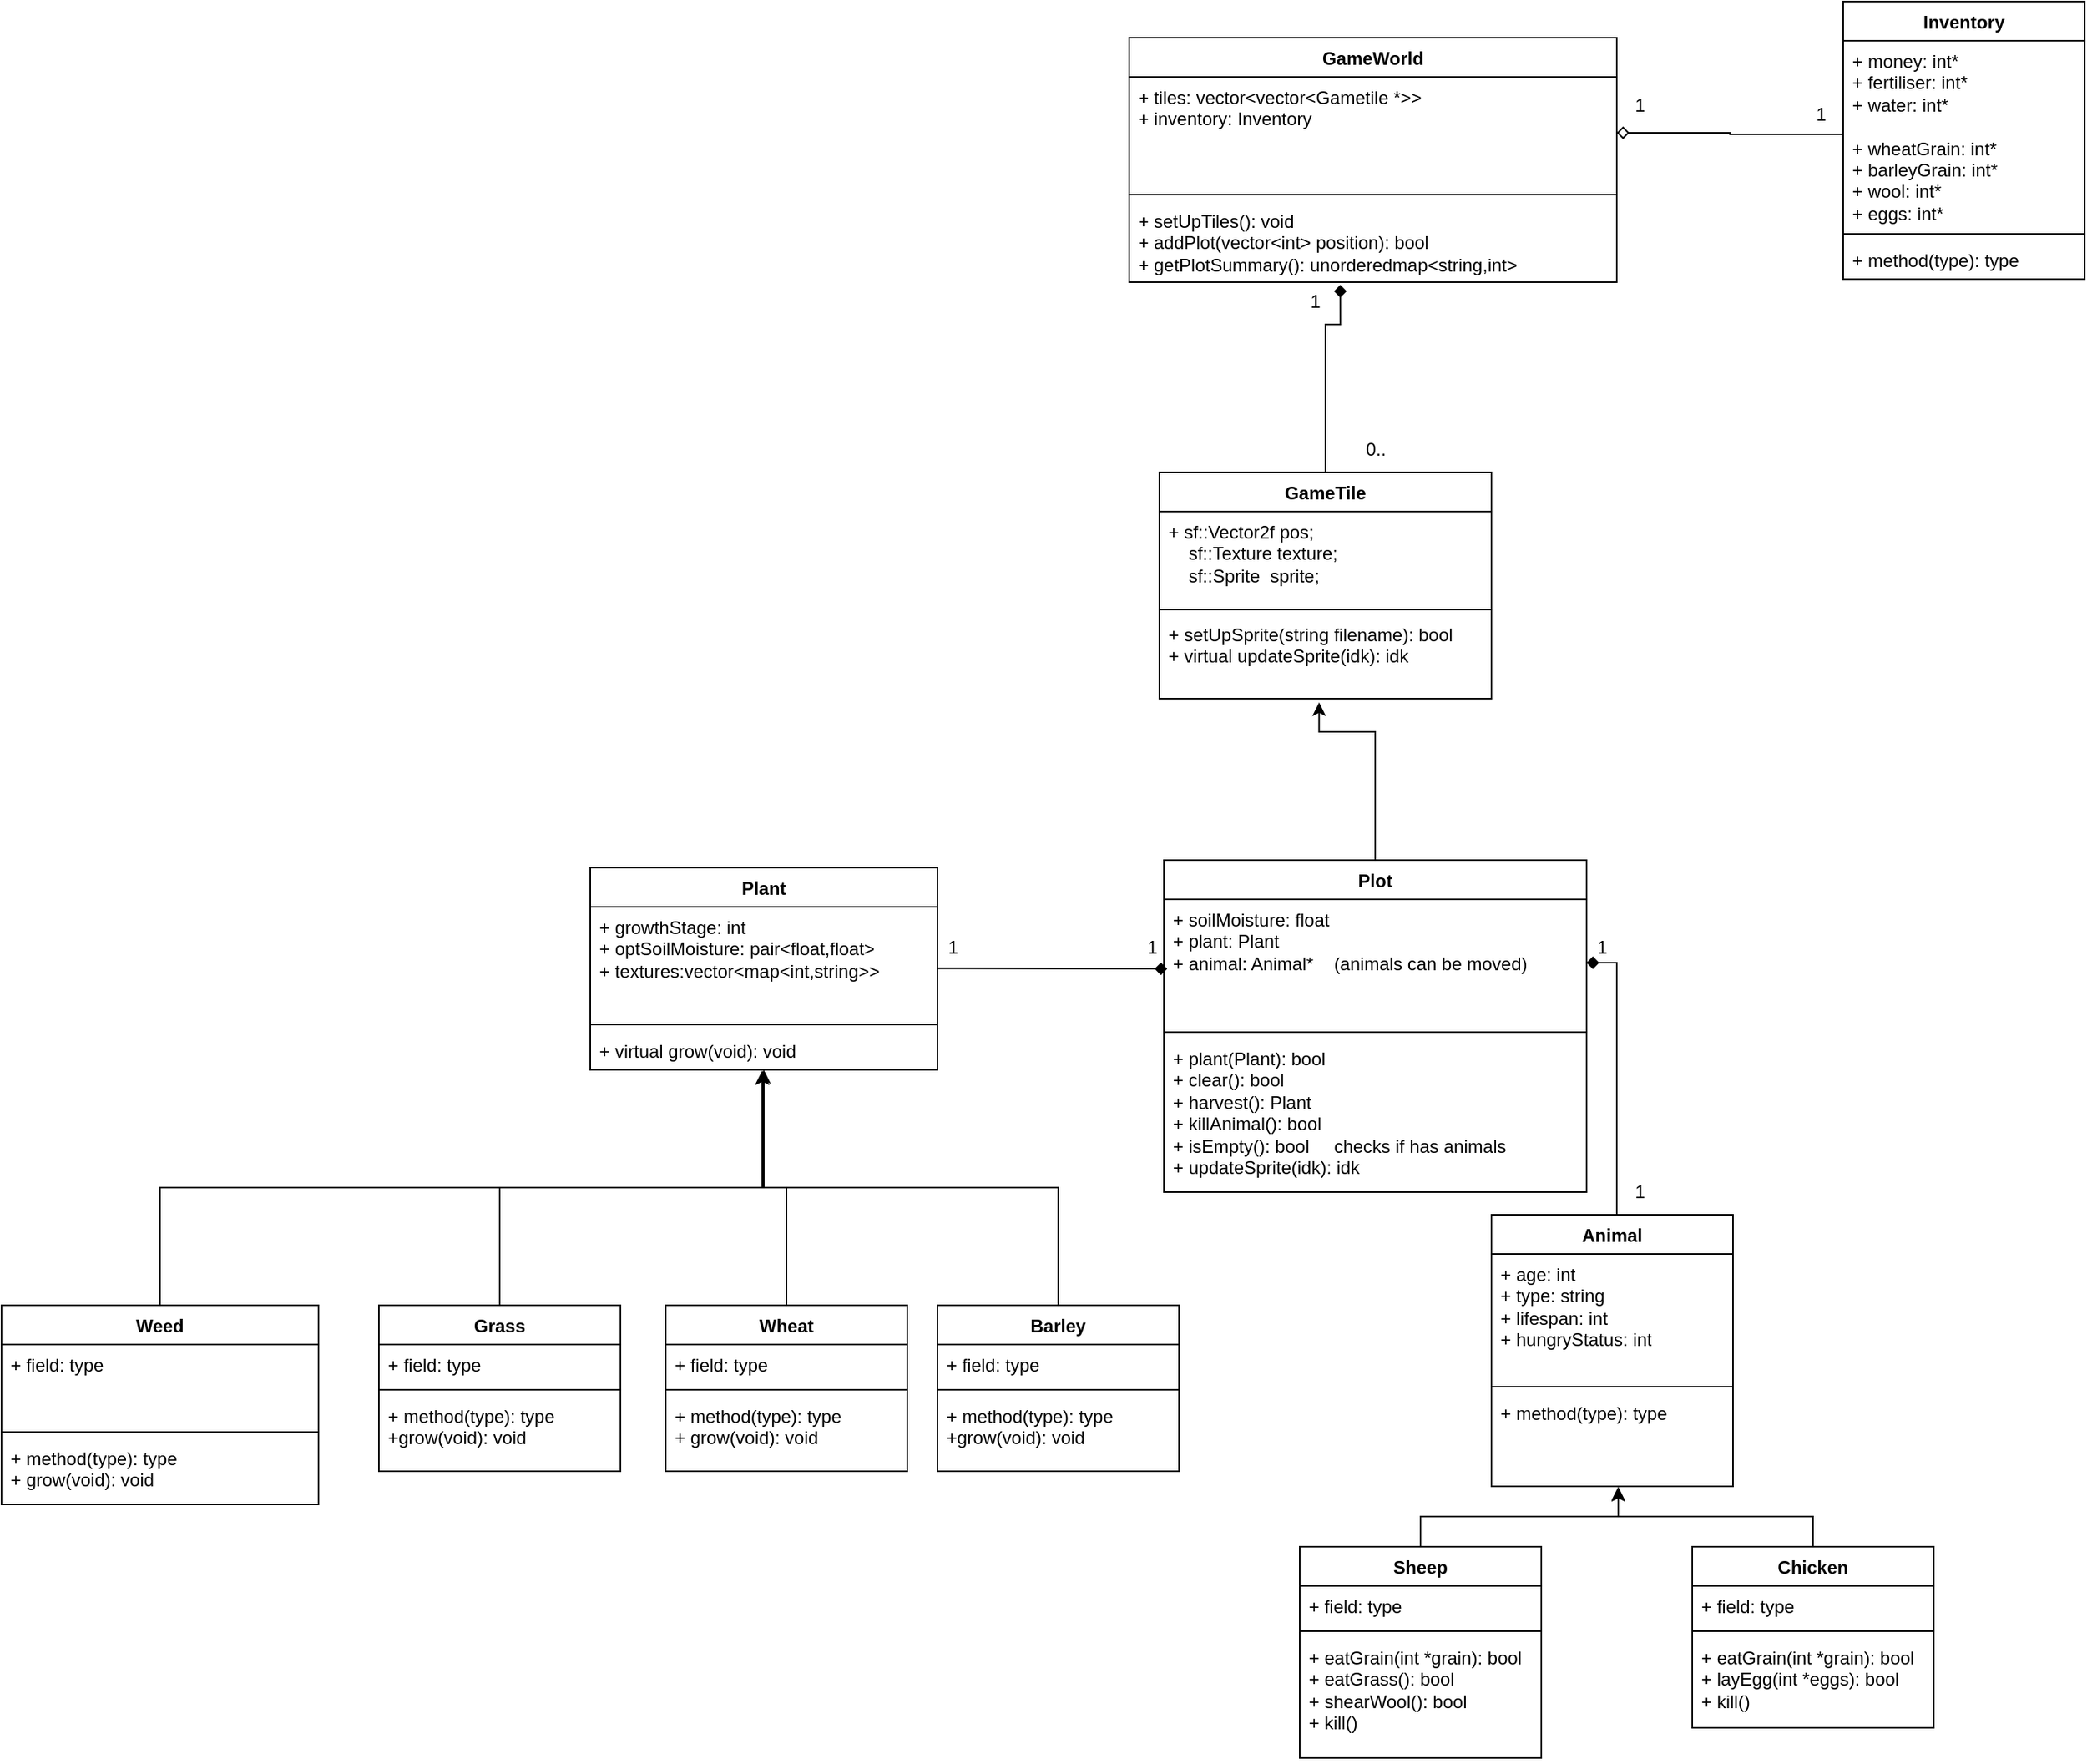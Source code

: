 <mxfile version="21.8.0" type="onedrive">
  <diagram name="Page-1" id="KxYpSG8aOMYGkLrk1HQS">
    <mxGraphModel grid="1" page="1" gridSize="10" guides="1" tooltips="1" connect="1" arrows="1" fold="1" pageScale="1" pageWidth="827" pageHeight="1169" math="0" shadow="0">
      <root>
        <mxCell id="0" />
        <mxCell id="1" parent="0" />
        <mxCell id="6nrmr8RZzf7ep66ugUJJ-1" value="Plant" style="swimlane;fontStyle=1;align=center;verticalAlign=top;childLayout=stackLayout;horizontal=1;startSize=26;horizontalStack=0;resizeParent=1;resizeParentMax=0;resizeLast=0;collapsible=1;marginBottom=0;whiteSpace=wrap;html=1;" vertex="1" parent="1">
          <mxGeometry x="230" y="30" width="230" height="134" as="geometry" />
        </mxCell>
        <mxCell id="6nrmr8RZzf7ep66ugUJJ-2" value="+ growthStage: int&lt;br&gt;+ optSoilMoisture: pair&amp;lt;float,float&amp;gt;&lt;br&gt;+ textures:vector&amp;lt;map&amp;lt;int,string&amp;gt;&amp;gt;" style="text;strokeColor=none;fillColor=none;align=left;verticalAlign=top;spacingLeft=4;spacingRight=4;overflow=hidden;rotatable=0;points=[[0,0.5],[1,0.5]];portConstraint=eastwest;whiteSpace=wrap;html=1;" vertex="1" parent="6nrmr8RZzf7ep66ugUJJ-1">
          <mxGeometry y="26" width="230" height="74" as="geometry" />
        </mxCell>
        <mxCell id="6nrmr8RZzf7ep66ugUJJ-3" value="" style="line;strokeWidth=1;fillColor=none;align=left;verticalAlign=middle;spacingTop=-1;spacingLeft=3;spacingRight=3;rotatable=0;labelPosition=right;points=[];portConstraint=eastwest;strokeColor=inherit;" vertex="1" parent="6nrmr8RZzf7ep66ugUJJ-1">
          <mxGeometry y="100" width="230" height="8" as="geometry" />
        </mxCell>
        <mxCell id="6nrmr8RZzf7ep66ugUJJ-4" value="+ virtual grow(void): void" style="text;strokeColor=none;fillColor=none;align=left;verticalAlign=top;spacingLeft=4;spacingRight=4;overflow=hidden;rotatable=0;points=[[0,0.5],[1,0.5]];portConstraint=eastwest;whiteSpace=wrap;html=1;" vertex="1" parent="6nrmr8RZzf7ep66ugUJJ-1">
          <mxGeometry y="108" width="230" height="26" as="geometry" />
        </mxCell>
        <mxCell id="w_dMO-4Rv_-RtEQ1aAZI-13" style="edgeStyle=orthogonalEdgeStyle;rounded=0;orthogonalLoop=1;jettySize=auto;html=1;exitX=1;exitY=0.5;exitDx=0;exitDy=0;" edge="1" parent="6nrmr8RZzf7ep66ugUJJ-1" source="6nrmr8RZzf7ep66ugUJJ-2" target="6nrmr8RZzf7ep66ugUJJ-2">
          <mxGeometry relative="1" as="geometry" />
        </mxCell>
        <mxCell id="w_dMO-4Rv_-RtEQ1aAZI-1" value="Weed" style="swimlane;fontStyle=1;align=center;verticalAlign=top;childLayout=stackLayout;horizontal=1;startSize=26;horizontalStack=0;resizeParent=1;resizeParentMax=0;resizeLast=0;collapsible=1;marginBottom=0;whiteSpace=wrap;html=1;" vertex="1" parent="1">
          <mxGeometry x="-160" y="320" width="210" height="132" as="geometry" />
        </mxCell>
        <mxCell id="w_dMO-4Rv_-RtEQ1aAZI-2" value="+ field: type" style="text;strokeColor=none;fillColor=none;align=left;verticalAlign=top;spacingLeft=4;spacingRight=4;overflow=hidden;rotatable=0;points=[[0,0.5],[1,0.5]];portConstraint=eastwest;whiteSpace=wrap;html=1;" vertex="1" parent="w_dMO-4Rv_-RtEQ1aAZI-1">
          <mxGeometry y="26" width="210" height="54" as="geometry" />
        </mxCell>
        <mxCell id="w_dMO-4Rv_-RtEQ1aAZI-3" value="" style="line;strokeWidth=1;fillColor=none;align=left;verticalAlign=middle;spacingTop=-1;spacingLeft=3;spacingRight=3;rotatable=0;labelPosition=right;points=[];portConstraint=eastwest;strokeColor=inherit;" vertex="1" parent="w_dMO-4Rv_-RtEQ1aAZI-1">
          <mxGeometry y="80" width="210" height="8" as="geometry" />
        </mxCell>
        <mxCell id="w_dMO-4Rv_-RtEQ1aAZI-4" value="+ method(type): type&lt;br&gt;+ grow(void): void" style="text;strokeColor=none;fillColor=none;align=left;verticalAlign=top;spacingLeft=4;spacingRight=4;overflow=hidden;rotatable=0;points=[[0,0.5],[1,0.5]];portConstraint=eastwest;whiteSpace=wrap;html=1;" vertex="1" parent="w_dMO-4Rv_-RtEQ1aAZI-1">
          <mxGeometry y="88" width="210" height="44" as="geometry" />
        </mxCell>
        <mxCell id="w_dMO-4Rv_-RtEQ1aAZI-17" value="" style="edgeStyle=orthogonalEdgeStyle;rounded=0;orthogonalLoop=1;jettySize=auto;html=1;entryX=0.5;entryY=1;entryDx=0;entryDy=0;" edge="1" parent="1" source="w_dMO-4Rv_-RtEQ1aAZI-5" target="6nrmr8RZzf7ep66ugUJJ-1">
          <mxGeometry relative="1" as="geometry" />
        </mxCell>
        <mxCell id="w_dMO-4Rv_-RtEQ1aAZI-5" value="Wheat" style="swimlane;fontStyle=1;align=center;verticalAlign=top;childLayout=stackLayout;horizontal=1;startSize=26;horizontalStack=0;resizeParent=1;resizeParentMax=0;resizeLast=0;collapsible=1;marginBottom=0;whiteSpace=wrap;html=1;" vertex="1" parent="1">
          <mxGeometry x="280" y="320" width="160" height="110" as="geometry" />
        </mxCell>
        <mxCell id="w_dMO-4Rv_-RtEQ1aAZI-6" value="+ field: type" style="text;strokeColor=none;fillColor=none;align=left;verticalAlign=top;spacingLeft=4;spacingRight=4;overflow=hidden;rotatable=0;points=[[0,0.5],[1,0.5]];portConstraint=eastwest;whiteSpace=wrap;html=1;" vertex="1" parent="w_dMO-4Rv_-RtEQ1aAZI-5">
          <mxGeometry y="26" width="160" height="26" as="geometry" />
        </mxCell>
        <mxCell id="w_dMO-4Rv_-RtEQ1aAZI-7" value="" style="line;strokeWidth=1;fillColor=none;align=left;verticalAlign=middle;spacingTop=-1;spacingLeft=3;spacingRight=3;rotatable=0;labelPosition=right;points=[];portConstraint=eastwest;strokeColor=inherit;" vertex="1" parent="w_dMO-4Rv_-RtEQ1aAZI-5">
          <mxGeometry y="52" width="160" height="8" as="geometry" />
        </mxCell>
        <mxCell id="w_dMO-4Rv_-RtEQ1aAZI-8" value="+ method(type): type&lt;br&gt;+ grow(void): void" style="text;strokeColor=none;fillColor=none;align=left;verticalAlign=top;spacingLeft=4;spacingRight=4;overflow=hidden;rotatable=0;points=[[0,0.5],[1,0.5]];portConstraint=eastwest;whiteSpace=wrap;html=1;" vertex="1" parent="w_dMO-4Rv_-RtEQ1aAZI-5">
          <mxGeometry y="60" width="160" height="50" as="geometry" />
        </mxCell>
        <mxCell id="w_dMO-4Rv_-RtEQ1aAZI-9" value="Barley" style="swimlane;fontStyle=1;align=center;verticalAlign=top;childLayout=stackLayout;horizontal=1;startSize=26;horizontalStack=0;resizeParent=1;resizeParentMax=0;resizeLast=0;collapsible=1;marginBottom=0;whiteSpace=wrap;html=1;" vertex="1" parent="1">
          <mxGeometry x="460" y="320" width="160" height="110" as="geometry" />
        </mxCell>
        <mxCell id="w_dMO-4Rv_-RtEQ1aAZI-10" value="+ field: type" style="text;strokeColor=none;fillColor=none;align=left;verticalAlign=top;spacingLeft=4;spacingRight=4;overflow=hidden;rotatable=0;points=[[0,0.5],[1,0.5]];portConstraint=eastwest;whiteSpace=wrap;html=1;" vertex="1" parent="w_dMO-4Rv_-RtEQ1aAZI-9">
          <mxGeometry y="26" width="160" height="26" as="geometry" />
        </mxCell>
        <mxCell id="w_dMO-4Rv_-RtEQ1aAZI-11" value="" style="line;strokeWidth=1;fillColor=none;align=left;verticalAlign=middle;spacingTop=-1;spacingLeft=3;spacingRight=3;rotatable=0;labelPosition=right;points=[];portConstraint=eastwest;strokeColor=inherit;" vertex="1" parent="w_dMO-4Rv_-RtEQ1aAZI-9">
          <mxGeometry y="52" width="160" height="8" as="geometry" />
        </mxCell>
        <mxCell id="w_dMO-4Rv_-RtEQ1aAZI-12" value="+ method(type): type&lt;br&gt;+grow(void): void" style="text;strokeColor=none;fillColor=none;align=left;verticalAlign=top;spacingLeft=4;spacingRight=4;overflow=hidden;rotatable=0;points=[[0,0.5],[1,0.5]];portConstraint=eastwest;whiteSpace=wrap;html=1;" vertex="1" parent="w_dMO-4Rv_-RtEQ1aAZI-9">
          <mxGeometry y="60" width="160" height="50" as="geometry" />
        </mxCell>
        <mxCell id="w_dMO-4Rv_-RtEQ1aAZI-20" style="edgeStyle=orthogonalEdgeStyle;rounded=0;orthogonalLoop=1;jettySize=auto;html=1;entryX=0.496;entryY=1.031;entryDx=0;entryDy=0;entryPerimeter=0;" edge="1" parent="1" source="w_dMO-4Rv_-RtEQ1aAZI-1" target="6nrmr8RZzf7ep66ugUJJ-4">
          <mxGeometry relative="1" as="geometry" />
        </mxCell>
        <mxCell id="w_dMO-4Rv_-RtEQ1aAZI-21" value="Plot" style="swimlane;fontStyle=1;align=center;verticalAlign=top;childLayout=stackLayout;horizontal=1;startSize=26;horizontalStack=0;resizeParent=1;resizeParentMax=0;resizeLast=0;collapsible=1;marginBottom=0;whiteSpace=wrap;html=1;" vertex="1" parent="1">
          <mxGeometry x="610" y="25" width="280" height="220" as="geometry" />
        </mxCell>
        <mxCell id="w_dMO-4Rv_-RtEQ1aAZI-22" value="+ soilMoisture: float&lt;br&gt;+ plant: Plant&lt;br&gt;+ animal: Animal*&lt;span style=&quot;white-space: pre;&quot;&gt;&#x9;&lt;/span&gt;(animals can be moved)" style="text;strokeColor=none;fillColor=none;align=left;verticalAlign=top;spacingLeft=4;spacingRight=4;overflow=hidden;rotatable=0;points=[[0,0.5],[1,0.5]];portConstraint=eastwest;whiteSpace=wrap;html=1;" vertex="1" parent="w_dMO-4Rv_-RtEQ1aAZI-21">
          <mxGeometry y="26" width="280" height="84" as="geometry" />
        </mxCell>
        <mxCell id="w_dMO-4Rv_-RtEQ1aAZI-23" value="" style="line;strokeWidth=1;fillColor=none;align=left;verticalAlign=middle;spacingTop=-1;spacingLeft=3;spacingRight=3;rotatable=0;labelPosition=right;points=[];portConstraint=eastwest;strokeColor=inherit;" vertex="1" parent="w_dMO-4Rv_-RtEQ1aAZI-21">
          <mxGeometry y="110" width="280" height="8" as="geometry" />
        </mxCell>
        <mxCell id="w_dMO-4Rv_-RtEQ1aAZI-24" value="+ plant(Plant): bool&lt;br&gt;+ clear(): bool&lt;br&gt;+ harvest(): Plant&lt;br&gt;+ killAnimal(): bool&lt;br&gt;+ isEmpty(): bool&amp;nbsp;&lt;span style=&quot;white-space: pre;&quot;&gt;&#x9;&lt;/span&gt;checks if has animals&lt;br&gt;+ updateSprite(idk): idk" style="text;strokeColor=none;fillColor=none;align=left;verticalAlign=top;spacingLeft=4;spacingRight=4;overflow=hidden;rotatable=0;points=[[0,0.5],[1,0.5]];portConstraint=eastwest;whiteSpace=wrap;html=1;" vertex="1" parent="w_dMO-4Rv_-RtEQ1aAZI-21">
          <mxGeometry y="118" width="280" height="102" as="geometry" />
        </mxCell>
        <mxCell id="iFrNj-W4TlCUA8eSEku0-2" value="" style="endArrow=diamond;html=1;rounded=0;entryX=0.008;entryY=0.548;entryDx=0;entryDy=0;entryPerimeter=0;endFill=1;" edge="1" parent="1" target="w_dMO-4Rv_-RtEQ1aAZI-22">
          <mxGeometry relative="1" as="geometry">
            <mxPoint x="460" y="96.71" as="sourcePoint" />
            <mxPoint x="560" y="96.71" as="targetPoint" />
          </mxGeometry>
        </mxCell>
        <mxCell id="iFrNj-W4TlCUA8eSEku0-4" value="1" style="text;html=1;align=center;verticalAlign=middle;resizable=0;points=[];autosize=1;strokeColor=none;fillColor=none;" vertex="1" parent="1">
          <mxGeometry x="455" y="68" width="30" height="30" as="geometry" />
        </mxCell>
        <mxCell id="iFrNj-W4TlCUA8eSEku0-5" value="1" style="text;html=1;align=center;verticalAlign=middle;resizable=0;points=[];autosize=1;strokeColor=none;fillColor=none;" vertex="1" parent="1">
          <mxGeometry x="587" y="68" width="30" height="30" as="geometry" />
        </mxCell>
        <mxCell id="iFrNj-W4TlCUA8eSEku0-10" value="Inventory" style="swimlane;fontStyle=1;align=center;verticalAlign=top;childLayout=stackLayout;horizontal=1;startSize=26;horizontalStack=0;resizeParent=1;resizeParentMax=0;resizeLast=0;collapsible=1;marginBottom=0;whiteSpace=wrap;html=1;" vertex="1" parent="1">
          <mxGeometry x="1060" y="-544" width="160" height="184" as="geometry" />
        </mxCell>
        <mxCell id="iFrNj-W4TlCUA8eSEku0-11" value="+ money: int*&lt;br&gt;+ fertiliser: int*&lt;br&gt;+ water: int*&lt;br&gt;&lt;br&gt;+ wheatGrain: int*&lt;br&gt;+ barleyGrain: int*&lt;br&gt;+ wool: int*&lt;br&gt;+ eggs: int*" style="text;strokeColor=none;fillColor=none;align=left;verticalAlign=top;spacingLeft=4;spacingRight=4;overflow=hidden;rotatable=0;points=[[0,0.5],[1,0.5]];portConstraint=eastwest;whiteSpace=wrap;html=1;" vertex="1" parent="iFrNj-W4TlCUA8eSEku0-10">
          <mxGeometry y="26" width="160" height="124" as="geometry" />
        </mxCell>
        <mxCell id="iFrNj-W4TlCUA8eSEku0-12" value="" style="line;strokeWidth=1;fillColor=none;align=left;verticalAlign=middle;spacingTop=-1;spacingLeft=3;spacingRight=3;rotatable=0;labelPosition=right;points=[];portConstraint=eastwest;strokeColor=inherit;" vertex="1" parent="iFrNj-W4TlCUA8eSEku0-10">
          <mxGeometry y="150" width="160" height="8" as="geometry" />
        </mxCell>
        <mxCell id="iFrNj-W4TlCUA8eSEku0-13" value="+ method(type): type" style="text;strokeColor=none;fillColor=none;align=left;verticalAlign=top;spacingLeft=4;spacingRight=4;overflow=hidden;rotatable=0;points=[[0,0.5],[1,0.5]];portConstraint=eastwest;whiteSpace=wrap;html=1;" vertex="1" parent="iFrNj-W4TlCUA8eSEku0-10">
          <mxGeometry y="158" width="160" height="26" as="geometry" />
        </mxCell>
        <mxCell id="iFrNj-W4TlCUA8eSEku0-17" style="edgeStyle=orthogonalEdgeStyle;rounded=0;orthogonalLoop=1;jettySize=auto;html=1;entryX=1;entryY=0.5;entryDx=0;entryDy=0;endArrow=diamond;endFill=0;" edge="1" parent="1" source="iFrNj-W4TlCUA8eSEku0-11" target="iFrNj-W4TlCUA8eSEku0-62">
          <mxGeometry relative="1" as="geometry">
            <mxPoint x="880.0" y="-208.0" as="targetPoint" />
          </mxGeometry>
        </mxCell>
        <mxCell id="iFrNj-W4TlCUA8eSEku0-18" value="1" style="text;html=1;align=center;verticalAlign=middle;resizable=0;points=[];autosize=1;strokeColor=none;fillColor=none;" vertex="1" parent="1">
          <mxGeometry x="910" y="-490" width="30" height="30" as="geometry" />
        </mxCell>
        <mxCell id="iFrNj-W4TlCUA8eSEku0-19" value="1" style="text;html=1;align=center;verticalAlign=middle;resizable=0;points=[];autosize=1;strokeColor=none;fillColor=none;" vertex="1" parent="1">
          <mxGeometry x="1030" y="-484" width="30" height="30" as="geometry" />
        </mxCell>
        <mxCell id="iFrNj-W4TlCUA8eSEku0-51" style="edgeStyle=orthogonalEdgeStyle;rounded=0;orthogonalLoop=1;jettySize=auto;html=1;entryX=1;entryY=0.5;entryDx=0;entryDy=0;endArrow=diamond;endFill=1;" edge="1" parent="1" source="iFrNj-W4TlCUA8eSEku0-26" target="w_dMO-4Rv_-RtEQ1aAZI-22">
          <mxGeometry relative="1" as="geometry">
            <Array as="points">
              <mxPoint x="910" y="93" />
            </Array>
          </mxGeometry>
        </mxCell>
        <mxCell id="iFrNj-W4TlCUA8eSEku0-26" value="Animal" style="swimlane;fontStyle=1;align=center;verticalAlign=top;childLayout=stackLayout;horizontal=1;startSize=26;horizontalStack=0;resizeParent=1;resizeParentMax=0;resizeLast=0;collapsible=1;marginBottom=0;whiteSpace=wrap;html=1;" vertex="1" parent="1">
          <mxGeometry x="827" y="260" width="160" height="180" as="geometry" />
        </mxCell>
        <mxCell id="iFrNj-W4TlCUA8eSEku0-27" value="+ age: int&lt;br&gt;+ type: string&lt;br&gt;+ lifespan: int&lt;br&gt;+ hungryStatus: int" style="text;strokeColor=none;fillColor=none;align=left;verticalAlign=top;spacingLeft=4;spacingRight=4;overflow=hidden;rotatable=0;points=[[0,0.5],[1,0.5]];portConstraint=eastwest;whiteSpace=wrap;html=1;" vertex="1" parent="iFrNj-W4TlCUA8eSEku0-26">
          <mxGeometry y="26" width="160" height="84" as="geometry" />
        </mxCell>
        <mxCell id="iFrNj-W4TlCUA8eSEku0-28" value="" style="line;strokeWidth=1;fillColor=none;align=left;verticalAlign=middle;spacingTop=-1;spacingLeft=3;spacingRight=3;rotatable=0;labelPosition=right;points=[];portConstraint=eastwest;strokeColor=inherit;" vertex="1" parent="iFrNj-W4TlCUA8eSEku0-26">
          <mxGeometry y="110" width="160" height="8" as="geometry" />
        </mxCell>
        <mxCell id="iFrNj-W4TlCUA8eSEku0-29" value="+ method(type): type" style="text;strokeColor=none;fillColor=none;align=left;verticalAlign=top;spacingLeft=4;spacingRight=4;overflow=hidden;rotatable=0;points=[[0,0.5],[1,0.5]];portConstraint=eastwest;whiteSpace=wrap;html=1;" vertex="1" parent="iFrNj-W4TlCUA8eSEku0-26">
          <mxGeometry y="118" width="160" height="62" as="geometry" />
        </mxCell>
        <mxCell id="iFrNj-W4TlCUA8eSEku0-34" value="Sheep" style="swimlane;fontStyle=1;align=center;verticalAlign=top;childLayout=stackLayout;horizontal=1;startSize=26;horizontalStack=0;resizeParent=1;resizeParentMax=0;resizeLast=0;collapsible=1;marginBottom=0;whiteSpace=wrap;html=1;" vertex="1" parent="1">
          <mxGeometry x="700" y="480" width="160" height="140" as="geometry" />
        </mxCell>
        <mxCell id="iFrNj-W4TlCUA8eSEku0-35" value="+ field: type" style="text;strokeColor=none;fillColor=none;align=left;verticalAlign=top;spacingLeft=4;spacingRight=4;overflow=hidden;rotatable=0;points=[[0,0.5],[1,0.5]];portConstraint=eastwest;whiteSpace=wrap;html=1;" vertex="1" parent="iFrNj-W4TlCUA8eSEku0-34">
          <mxGeometry y="26" width="160" height="26" as="geometry" />
        </mxCell>
        <mxCell id="iFrNj-W4TlCUA8eSEku0-36" value="" style="line;strokeWidth=1;fillColor=none;align=left;verticalAlign=middle;spacingTop=-1;spacingLeft=3;spacingRight=3;rotatable=0;labelPosition=right;points=[];portConstraint=eastwest;strokeColor=inherit;" vertex="1" parent="iFrNj-W4TlCUA8eSEku0-34">
          <mxGeometry y="52" width="160" height="8" as="geometry" />
        </mxCell>
        <mxCell id="iFrNj-W4TlCUA8eSEku0-37" value="+ eatGrain(int *grain): bool&lt;br&gt;+ eatGrass(): bool&lt;br&gt;+ shearWool(): bool&lt;br&gt;+ kill()" style="text;strokeColor=none;fillColor=none;align=left;verticalAlign=top;spacingLeft=4;spacingRight=4;overflow=hidden;rotatable=0;points=[[0,0.5],[1,0.5]];portConstraint=eastwest;whiteSpace=wrap;html=1;" vertex="1" parent="iFrNj-W4TlCUA8eSEku0-34">
          <mxGeometry y="60" width="160" height="80" as="geometry" />
        </mxCell>
        <mxCell id="iFrNj-W4TlCUA8eSEku0-38" value="Chicken" style="swimlane;fontStyle=1;align=center;verticalAlign=top;childLayout=stackLayout;horizontal=1;startSize=26;horizontalStack=0;resizeParent=1;resizeParentMax=0;resizeLast=0;collapsible=1;marginBottom=0;whiteSpace=wrap;html=1;" vertex="1" parent="1">
          <mxGeometry x="960" y="480" width="160" height="120" as="geometry" />
        </mxCell>
        <mxCell id="iFrNj-W4TlCUA8eSEku0-39" value="+ field: type" style="text;strokeColor=none;fillColor=none;align=left;verticalAlign=top;spacingLeft=4;spacingRight=4;overflow=hidden;rotatable=0;points=[[0,0.5],[1,0.5]];portConstraint=eastwest;whiteSpace=wrap;html=1;" vertex="1" parent="iFrNj-W4TlCUA8eSEku0-38">
          <mxGeometry y="26" width="160" height="26" as="geometry" />
        </mxCell>
        <mxCell id="iFrNj-W4TlCUA8eSEku0-40" value="" style="line;strokeWidth=1;fillColor=none;align=left;verticalAlign=middle;spacingTop=-1;spacingLeft=3;spacingRight=3;rotatable=0;labelPosition=right;points=[];portConstraint=eastwest;strokeColor=inherit;" vertex="1" parent="iFrNj-W4TlCUA8eSEku0-38">
          <mxGeometry y="52" width="160" height="8" as="geometry" />
        </mxCell>
        <mxCell id="iFrNj-W4TlCUA8eSEku0-41" value="+ eatGrain(int *grain): bool&lt;br&gt;+ layEgg(int *eggs): bool&lt;br&gt;+ kill()" style="text;strokeColor=none;fillColor=none;align=left;verticalAlign=top;spacingLeft=4;spacingRight=4;overflow=hidden;rotatable=0;points=[[0,0.5],[1,0.5]];portConstraint=eastwest;whiteSpace=wrap;html=1;" vertex="1" parent="iFrNj-W4TlCUA8eSEku0-38">
          <mxGeometry y="60" width="160" height="60" as="geometry" />
        </mxCell>
        <mxCell id="iFrNj-W4TlCUA8eSEku0-46" value="Grass" style="swimlane;fontStyle=1;align=center;verticalAlign=top;childLayout=stackLayout;horizontal=1;startSize=26;horizontalStack=0;resizeParent=1;resizeParentMax=0;resizeLast=0;collapsible=1;marginBottom=0;whiteSpace=wrap;html=1;" vertex="1" parent="1">
          <mxGeometry x="90" y="320" width="160" height="110" as="geometry" />
        </mxCell>
        <mxCell id="iFrNj-W4TlCUA8eSEku0-47" value="+ field: type" style="text;strokeColor=none;fillColor=none;align=left;verticalAlign=top;spacingLeft=4;spacingRight=4;overflow=hidden;rotatable=0;points=[[0,0.5],[1,0.5]];portConstraint=eastwest;whiteSpace=wrap;html=1;" vertex="1" parent="iFrNj-W4TlCUA8eSEku0-46">
          <mxGeometry y="26" width="160" height="26" as="geometry" />
        </mxCell>
        <mxCell id="iFrNj-W4TlCUA8eSEku0-48" value="" style="line;strokeWidth=1;fillColor=none;align=left;verticalAlign=middle;spacingTop=-1;spacingLeft=3;spacingRight=3;rotatable=0;labelPosition=right;points=[];portConstraint=eastwest;strokeColor=inherit;" vertex="1" parent="iFrNj-W4TlCUA8eSEku0-46">
          <mxGeometry y="52" width="160" height="8" as="geometry" />
        </mxCell>
        <mxCell id="iFrNj-W4TlCUA8eSEku0-49" value="+ method(type): type&lt;br&gt;+grow(void): void" style="text;strokeColor=none;fillColor=none;align=left;verticalAlign=top;spacingLeft=4;spacingRight=4;overflow=hidden;rotatable=0;points=[[0,0.5],[1,0.5]];portConstraint=eastwest;whiteSpace=wrap;html=1;" vertex="1" parent="iFrNj-W4TlCUA8eSEku0-46">
          <mxGeometry y="60" width="160" height="50" as="geometry" />
        </mxCell>
        <mxCell id="iFrNj-W4TlCUA8eSEku0-50" style="edgeStyle=orthogonalEdgeStyle;rounded=0;orthogonalLoop=1;jettySize=auto;html=1;entryX=0.496;entryY=1.029;entryDx=0;entryDy=0;entryPerimeter=0;" edge="1" parent="1" source="iFrNj-W4TlCUA8eSEku0-46" target="6nrmr8RZzf7ep66ugUJJ-4">
          <mxGeometry relative="1" as="geometry" />
        </mxCell>
        <mxCell id="iFrNj-W4TlCUA8eSEku0-53" style="edgeStyle=orthogonalEdgeStyle;rounded=0;orthogonalLoop=1;jettySize=auto;html=1;entryX=0.525;entryY=1.016;entryDx=0;entryDy=0;entryPerimeter=0;" edge="1" parent="1" source="iFrNj-W4TlCUA8eSEku0-34" target="iFrNj-W4TlCUA8eSEku0-29">
          <mxGeometry relative="1" as="geometry" />
        </mxCell>
        <mxCell id="iFrNj-W4TlCUA8eSEku0-54" style="edgeStyle=orthogonalEdgeStyle;rounded=0;orthogonalLoop=1;jettySize=auto;html=1;entryX=0.525;entryY=1.004;entryDx=0;entryDy=0;entryPerimeter=0;" edge="1" parent="1" source="iFrNj-W4TlCUA8eSEku0-38" target="iFrNj-W4TlCUA8eSEku0-29">
          <mxGeometry relative="1" as="geometry" />
        </mxCell>
        <mxCell id="iFrNj-W4TlCUA8eSEku0-56" value="GameTile" style="swimlane;fontStyle=1;align=center;verticalAlign=top;childLayout=stackLayout;horizontal=1;startSize=26;horizontalStack=0;resizeParent=1;resizeParentMax=0;resizeLast=0;collapsible=1;marginBottom=0;whiteSpace=wrap;html=1;" vertex="1" parent="1">
          <mxGeometry x="607" y="-232" width="220" height="150" as="geometry" />
        </mxCell>
        <mxCell id="iFrNj-W4TlCUA8eSEku0-57" value="+&amp;nbsp;sf::Vector2f pos;&lt;div&gt;&amp;nbsp; &amp;nbsp; sf::Texture texture;&lt;/div&gt;&lt;span style=&quot;background-color: initial;&quot;&gt;&amp;nbsp; &amp;nbsp; sf::Sprite&amp;nbsp; sprite;&lt;/span&gt;" style="text;strokeColor=none;fillColor=none;align=left;verticalAlign=top;spacingLeft=4;spacingRight=4;overflow=hidden;rotatable=0;points=[[0,0.5],[1,0.5]];portConstraint=eastwest;whiteSpace=wrap;html=1;" vertex="1" parent="iFrNj-W4TlCUA8eSEku0-56">
          <mxGeometry y="26" width="220" height="62" as="geometry" />
        </mxCell>
        <mxCell id="iFrNj-W4TlCUA8eSEku0-58" value="" style="line;strokeWidth=1;fillColor=none;align=left;verticalAlign=middle;spacingTop=-1;spacingLeft=3;spacingRight=3;rotatable=0;labelPosition=right;points=[];portConstraint=eastwest;strokeColor=inherit;" vertex="1" parent="iFrNj-W4TlCUA8eSEku0-56">
          <mxGeometry y="88" width="220" height="6" as="geometry" />
        </mxCell>
        <mxCell id="iFrNj-W4TlCUA8eSEku0-59" value="+ setUpSprite(string filename): bool&lt;br&gt;+ virtual updateSprite(idk): idk" style="text;strokeColor=none;fillColor=none;align=left;verticalAlign=top;spacingLeft=4;spacingRight=4;overflow=hidden;rotatable=0;points=[[0,0.5],[1,0.5]];portConstraint=eastwest;whiteSpace=wrap;html=1;" vertex="1" parent="iFrNj-W4TlCUA8eSEku0-56">
          <mxGeometry y="94" width="220" height="56" as="geometry" />
        </mxCell>
        <mxCell id="iFrNj-W4TlCUA8eSEku0-60" style="edgeStyle=orthogonalEdgeStyle;rounded=0;orthogonalLoop=1;jettySize=auto;html=1;entryX=0.481;entryY=1.044;entryDx=0;entryDy=0;entryPerimeter=0;exitX=0.5;exitY=0;exitDx=0;exitDy=0;" edge="1" parent="1" source="w_dMO-4Rv_-RtEQ1aAZI-21" target="iFrNj-W4TlCUA8eSEku0-59">
          <mxGeometry relative="1" as="geometry">
            <Array as="points">
              <mxPoint x="750" y="-60" />
              <mxPoint x="713" y="-60" />
            </Array>
          </mxGeometry>
        </mxCell>
        <mxCell id="iFrNj-W4TlCUA8eSEku0-61" value="GameWorld" style="swimlane;fontStyle=1;align=center;verticalAlign=top;childLayout=stackLayout;horizontal=1;startSize=26;horizontalStack=0;resizeParent=1;resizeParentMax=0;resizeLast=0;collapsible=1;marginBottom=0;whiteSpace=wrap;html=1;" vertex="1" parent="1">
          <mxGeometry x="587" y="-520" width="323" height="162" as="geometry" />
        </mxCell>
        <mxCell id="iFrNj-W4TlCUA8eSEku0-62" value="+ tiles: vector&amp;lt;vector&amp;lt;Gametile *&amp;gt;&amp;gt;&lt;br&gt;+ inventory: Inventory" style="text;strokeColor=none;fillColor=none;align=left;verticalAlign=top;spacingLeft=4;spacingRight=4;overflow=hidden;rotatable=0;points=[[0,0.5],[1,0.5]];portConstraint=eastwest;whiteSpace=wrap;html=1;" vertex="1" parent="iFrNj-W4TlCUA8eSEku0-61">
          <mxGeometry y="26" width="323" height="74" as="geometry" />
        </mxCell>
        <mxCell id="iFrNj-W4TlCUA8eSEku0-63" value="" style="line;strokeWidth=1;fillColor=none;align=left;verticalAlign=middle;spacingTop=-1;spacingLeft=3;spacingRight=3;rotatable=0;labelPosition=right;points=[];portConstraint=eastwest;strokeColor=inherit;" vertex="1" parent="iFrNj-W4TlCUA8eSEku0-61">
          <mxGeometry y="100" width="323" height="8" as="geometry" />
        </mxCell>
        <mxCell id="iFrNj-W4TlCUA8eSEku0-64" value="+ setUpTiles(): void&lt;br&gt;+ addPlot(vector&amp;lt;int&amp;gt; position): bool&lt;br style=&quot;border-color: var(--border-color);&quot;&gt;+ getPlotSummary(): unorderedmap&amp;lt;string,int&amp;gt;&amp;nbsp;" style="text;strokeColor=none;fillColor=none;align=left;verticalAlign=top;spacingLeft=4;spacingRight=4;overflow=hidden;rotatable=0;points=[[0,0.5],[1,0.5]];portConstraint=eastwest;whiteSpace=wrap;html=1;" vertex="1" parent="iFrNj-W4TlCUA8eSEku0-61">
          <mxGeometry y="108" width="323" height="54" as="geometry" />
        </mxCell>
        <mxCell id="iFrNj-W4TlCUA8eSEku0-65" style="edgeStyle=orthogonalEdgeStyle;rounded=0;orthogonalLoop=1;jettySize=auto;html=1;entryX=0.433;entryY=1.033;entryDx=0;entryDy=0;entryPerimeter=0;endArrow=diamond;endFill=1;exitX=0.5;exitY=0;exitDx=0;exitDy=0;" edge="1" parent="1" source="iFrNj-W4TlCUA8eSEku0-56" target="iFrNj-W4TlCUA8eSEku0-64">
          <mxGeometry relative="1" as="geometry">
            <Array as="points">
              <mxPoint x="717" y="-330" />
              <mxPoint x="727" y="-330" />
            </Array>
          </mxGeometry>
        </mxCell>
        <mxCell id="iFrNj-W4TlCUA8eSEku0-66" style="edgeStyle=orthogonalEdgeStyle;rounded=0;orthogonalLoop=1;jettySize=auto;html=1;entryX=0.495;entryY=1.022;entryDx=0;entryDy=0;entryPerimeter=0;" edge="1" parent="1" source="w_dMO-4Rv_-RtEQ1aAZI-9" target="6nrmr8RZzf7ep66ugUJJ-4">
          <mxGeometry relative="1" as="geometry" />
        </mxCell>
        <mxCell id="iFrNj-W4TlCUA8eSEku0-68" value="1" style="text;html=1;align=center;verticalAlign=middle;resizable=0;points=[];autosize=1;strokeColor=none;fillColor=none;" vertex="1" parent="1">
          <mxGeometry x="885" y="68" width="30" height="30" as="geometry" />
        </mxCell>
        <mxCell id="iFrNj-W4TlCUA8eSEku0-69" value="1" style="text;html=1;align=center;verticalAlign=middle;resizable=0;points=[];autosize=1;strokeColor=none;fillColor=none;" vertex="1" parent="1">
          <mxGeometry x="910" y="230" width="30" height="30" as="geometry" />
        </mxCell>
        <mxCell id="iFrNj-W4TlCUA8eSEku0-70" value="0.." style="text;html=1;align=center;verticalAlign=middle;resizable=0;points=[];autosize=1;strokeColor=none;fillColor=none;" vertex="1" parent="1">
          <mxGeometry x="730" y="-262" width="40" height="30" as="geometry" />
        </mxCell>
        <mxCell id="iFrNj-W4TlCUA8eSEku0-71" value="1" style="text;html=1;align=center;verticalAlign=middle;resizable=0;points=[];autosize=1;strokeColor=none;fillColor=none;" vertex="1" parent="1">
          <mxGeometry x="695" y="-360" width="30" height="30" as="geometry" />
        </mxCell>
      </root>
    </mxGraphModel>
  </diagram>
</mxfile>
